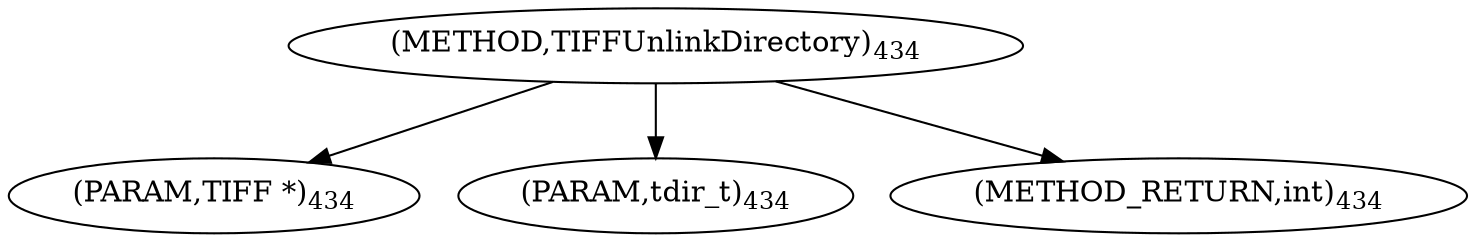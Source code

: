 digraph "TIFFUnlinkDirectory" {  
"8808" [label = <(METHOD,TIFFUnlinkDirectory)<SUB>434</SUB>> ]
"8809" [label = <(PARAM,TIFF *)<SUB>434</SUB>> ]
"8810" [label = <(PARAM,tdir_t)<SUB>434</SUB>> ]
"8811" [label = <(METHOD_RETURN,int)<SUB>434</SUB>> ]
  "8808" -> "8809" 
  "8808" -> "8810" 
  "8808" -> "8811" 
}

